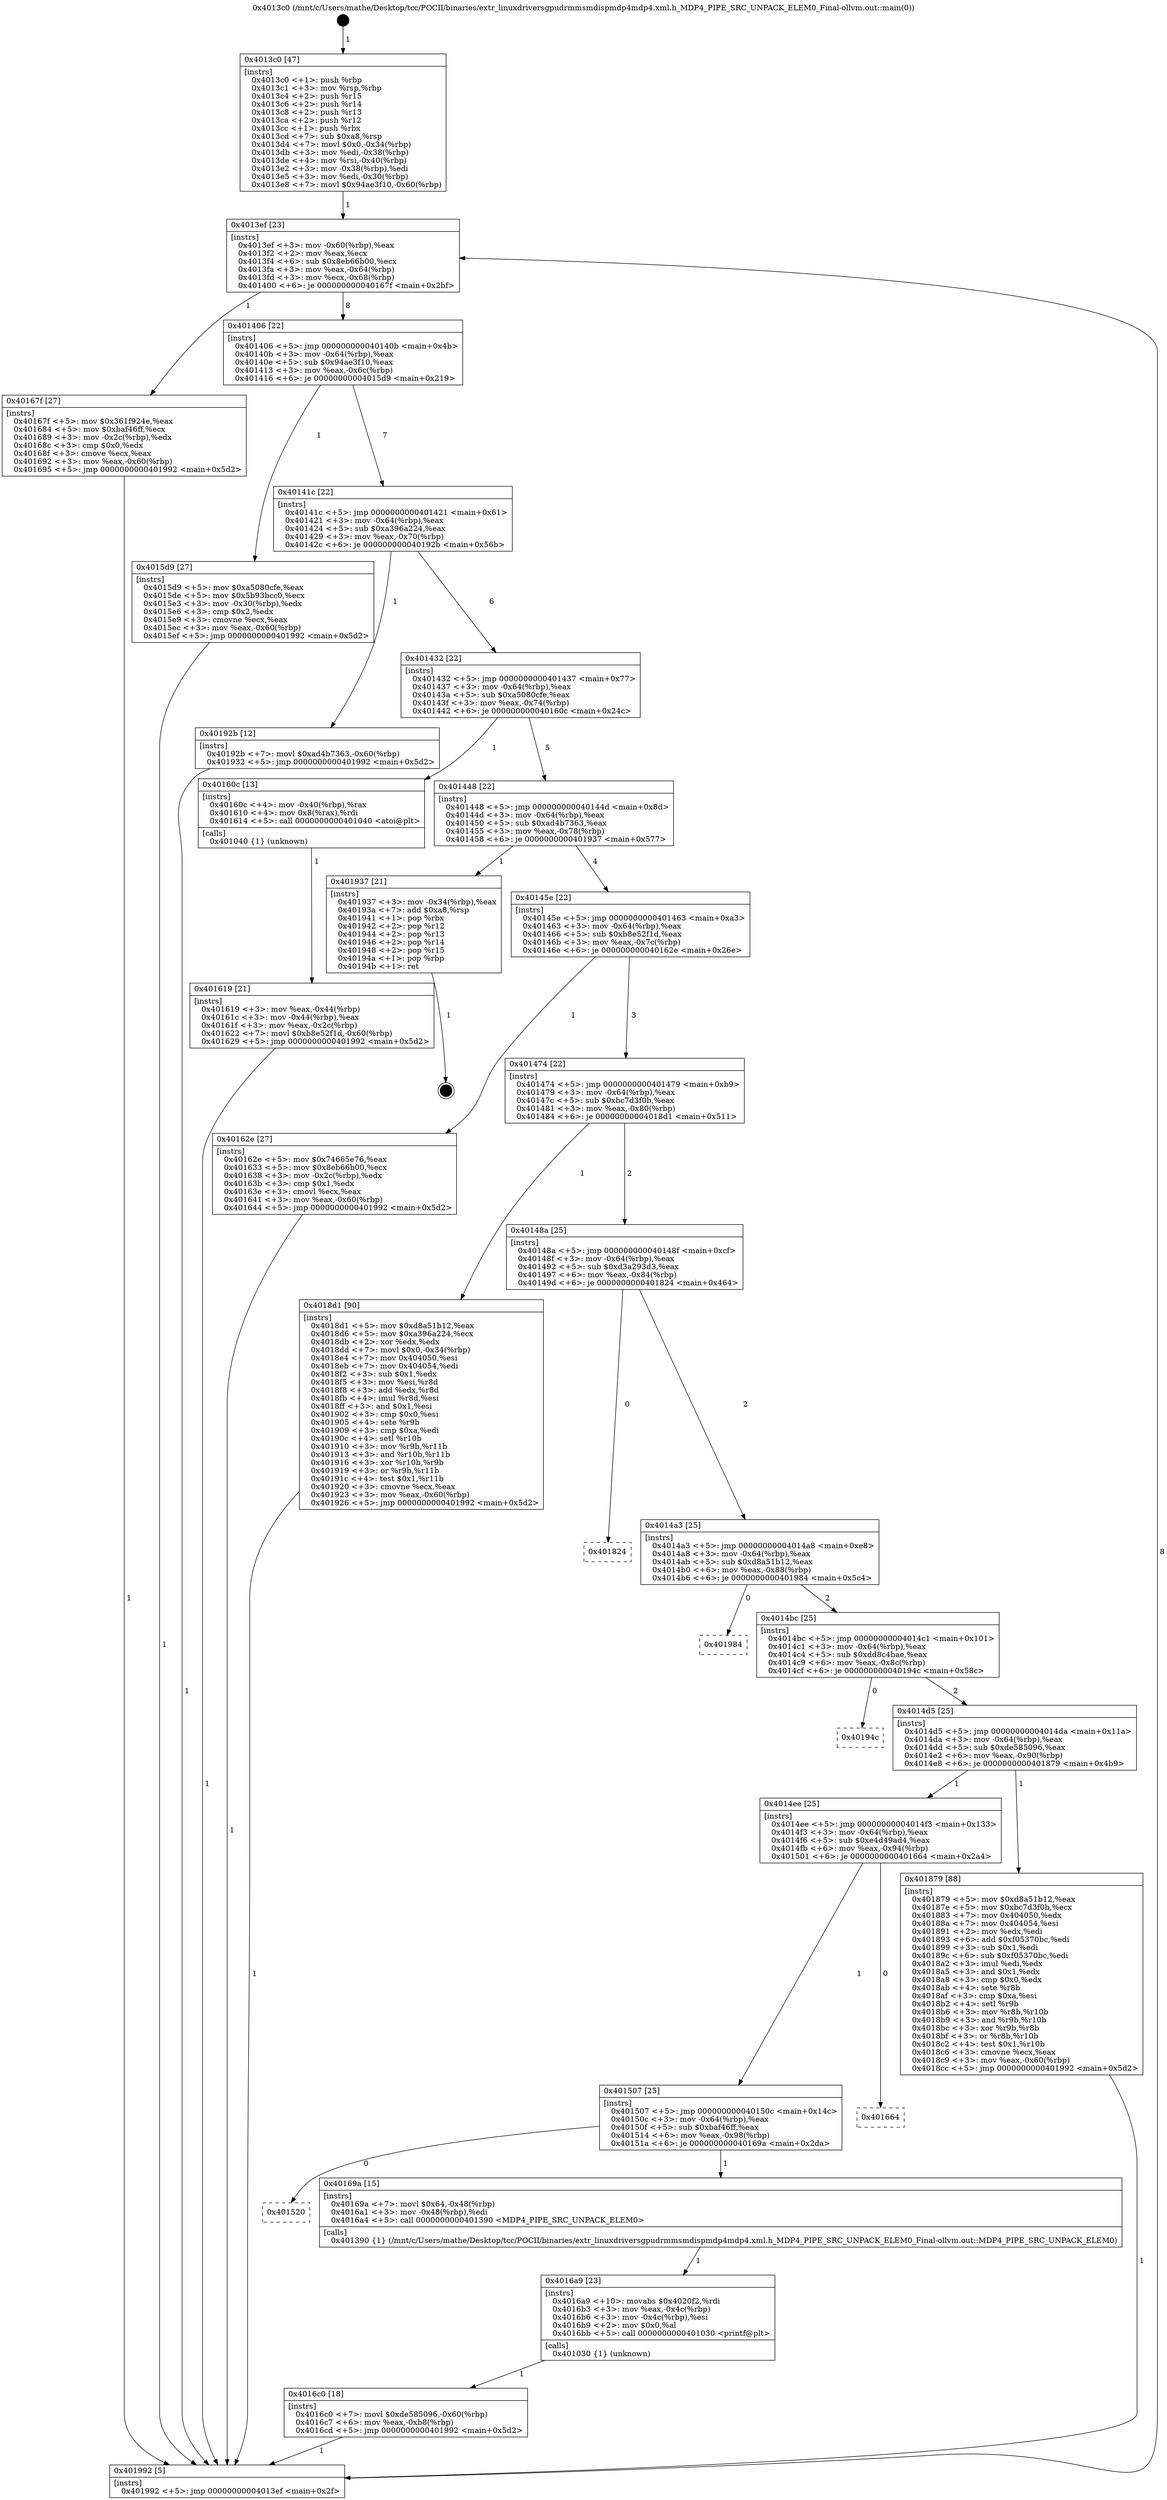 digraph "0x4013c0" {
  label = "0x4013c0 (/mnt/c/Users/mathe/Desktop/tcc/POCII/binaries/extr_linuxdriversgpudrmmsmdispmdp4mdp4.xml.h_MDP4_PIPE_SRC_UNPACK_ELEM0_Final-ollvm.out::main(0))"
  labelloc = "t"
  node[shape=record]

  Entry [label="",width=0.3,height=0.3,shape=circle,fillcolor=black,style=filled]
  "0x4013ef" [label="{
     0x4013ef [23]\l
     | [instrs]\l
     &nbsp;&nbsp;0x4013ef \<+3\>: mov -0x60(%rbp),%eax\l
     &nbsp;&nbsp;0x4013f2 \<+2\>: mov %eax,%ecx\l
     &nbsp;&nbsp;0x4013f4 \<+6\>: sub $0x8eb66b00,%ecx\l
     &nbsp;&nbsp;0x4013fa \<+3\>: mov %eax,-0x64(%rbp)\l
     &nbsp;&nbsp;0x4013fd \<+3\>: mov %ecx,-0x68(%rbp)\l
     &nbsp;&nbsp;0x401400 \<+6\>: je 000000000040167f \<main+0x2bf\>\l
  }"]
  "0x40167f" [label="{
     0x40167f [27]\l
     | [instrs]\l
     &nbsp;&nbsp;0x40167f \<+5\>: mov $0x361f924e,%eax\l
     &nbsp;&nbsp;0x401684 \<+5\>: mov $0xbaf46ff,%ecx\l
     &nbsp;&nbsp;0x401689 \<+3\>: mov -0x2c(%rbp),%edx\l
     &nbsp;&nbsp;0x40168c \<+3\>: cmp $0x0,%edx\l
     &nbsp;&nbsp;0x40168f \<+3\>: cmove %ecx,%eax\l
     &nbsp;&nbsp;0x401692 \<+3\>: mov %eax,-0x60(%rbp)\l
     &nbsp;&nbsp;0x401695 \<+5\>: jmp 0000000000401992 \<main+0x5d2\>\l
  }"]
  "0x401406" [label="{
     0x401406 [22]\l
     | [instrs]\l
     &nbsp;&nbsp;0x401406 \<+5\>: jmp 000000000040140b \<main+0x4b\>\l
     &nbsp;&nbsp;0x40140b \<+3\>: mov -0x64(%rbp),%eax\l
     &nbsp;&nbsp;0x40140e \<+5\>: sub $0x94ae3f10,%eax\l
     &nbsp;&nbsp;0x401413 \<+3\>: mov %eax,-0x6c(%rbp)\l
     &nbsp;&nbsp;0x401416 \<+6\>: je 00000000004015d9 \<main+0x219\>\l
  }"]
  Exit [label="",width=0.3,height=0.3,shape=circle,fillcolor=black,style=filled,peripheries=2]
  "0x4015d9" [label="{
     0x4015d9 [27]\l
     | [instrs]\l
     &nbsp;&nbsp;0x4015d9 \<+5\>: mov $0xa5080cfe,%eax\l
     &nbsp;&nbsp;0x4015de \<+5\>: mov $0x5b93bcc0,%ecx\l
     &nbsp;&nbsp;0x4015e3 \<+3\>: mov -0x30(%rbp),%edx\l
     &nbsp;&nbsp;0x4015e6 \<+3\>: cmp $0x2,%edx\l
     &nbsp;&nbsp;0x4015e9 \<+3\>: cmovne %ecx,%eax\l
     &nbsp;&nbsp;0x4015ec \<+3\>: mov %eax,-0x60(%rbp)\l
     &nbsp;&nbsp;0x4015ef \<+5\>: jmp 0000000000401992 \<main+0x5d2\>\l
  }"]
  "0x40141c" [label="{
     0x40141c [22]\l
     | [instrs]\l
     &nbsp;&nbsp;0x40141c \<+5\>: jmp 0000000000401421 \<main+0x61\>\l
     &nbsp;&nbsp;0x401421 \<+3\>: mov -0x64(%rbp),%eax\l
     &nbsp;&nbsp;0x401424 \<+5\>: sub $0xa396a224,%eax\l
     &nbsp;&nbsp;0x401429 \<+3\>: mov %eax,-0x70(%rbp)\l
     &nbsp;&nbsp;0x40142c \<+6\>: je 000000000040192b \<main+0x56b\>\l
  }"]
  "0x401992" [label="{
     0x401992 [5]\l
     | [instrs]\l
     &nbsp;&nbsp;0x401992 \<+5\>: jmp 00000000004013ef \<main+0x2f\>\l
  }"]
  "0x4013c0" [label="{
     0x4013c0 [47]\l
     | [instrs]\l
     &nbsp;&nbsp;0x4013c0 \<+1\>: push %rbp\l
     &nbsp;&nbsp;0x4013c1 \<+3\>: mov %rsp,%rbp\l
     &nbsp;&nbsp;0x4013c4 \<+2\>: push %r15\l
     &nbsp;&nbsp;0x4013c6 \<+2\>: push %r14\l
     &nbsp;&nbsp;0x4013c8 \<+2\>: push %r13\l
     &nbsp;&nbsp;0x4013ca \<+2\>: push %r12\l
     &nbsp;&nbsp;0x4013cc \<+1\>: push %rbx\l
     &nbsp;&nbsp;0x4013cd \<+7\>: sub $0xa8,%rsp\l
     &nbsp;&nbsp;0x4013d4 \<+7\>: movl $0x0,-0x34(%rbp)\l
     &nbsp;&nbsp;0x4013db \<+3\>: mov %edi,-0x38(%rbp)\l
     &nbsp;&nbsp;0x4013de \<+4\>: mov %rsi,-0x40(%rbp)\l
     &nbsp;&nbsp;0x4013e2 \<+3\>: mov -0x38(%rbp),%edi\l
     &nbsp;&nbsp;0x4013e5 \<+3\>: mov %edi,-0x30(%rbp)\l
     &nbsp;&nbsp;0x4013e8 \<+7\>: movl $0x94ae3f10,-0x60(%rbp)\l
  }"]
  "0x4016c0" [label="{
     0x4016c0 [18]\l
     | [instrs]\l
     &nbsp;&nbsp;0x4016c0 \<+7\>: movl $0xde585096,-0x60(%rbp)\l
     &nbsp;&nbsp;0x4016c7 \<+6\>: mov %eax,-0xb8(%rbp)\l
     &nbsp;&nbsp;0x4016cd \<+5\>: jmp 0000000000401992 \<main+0x5d2\>\l
  }"]
  "0x40192b" [label="{
     0x40192b [12]\l
     | [instrs]\l
     &nbsp;&nbsp;0x40192b \<+7\>: movl $0xad4b7363,-0x60(%rbp)\l
     &nbsp;&nbsp;0x401932 \<+5\>: jmp 0000000000401992 \<main+0x5d2\>\l
  }"]
  "0x401432" [label="{
     0x401432 [22]\l
     | [instrs]\l
     &nbsp;&nbsp;0x401432 \<+5\>: jmp 0000000000401437 \<main+0x77\>\l
     &nbsp;&nbsp;0x401437 \<+3\>: mov -0x64(%rbp),%eax\l
     &nbsp;&nbsp;0x40143a \<+5\>: sub $0xa5080cfe,%eax\l
     &nbsp;&nbsp;0x40143f \<+3\>: mov %eax,-0x74(%rbp)\l
     &nbsp;&nbsp;0x401442 \<+6\>: je 000000000040160c \<main+0x24c\>\l
  }"]
  "0x4016a9" [label="{
     0x4016a9 [23]\l
     | [instrs]\l
     &nbsp;&nbsp;0x4016a9 \<+10\>: movabs $0x4020f2,%rdi\l
     &nbsp;&nbsp;0x4016b3 \<+3\>: mov %eax,-0x4c(%rbp)\l
     &nbsp;&nbsp;0x4016b6 \<+3\>: mov -0x4c(%rbp),%esi\l
     &nbsp;&nbsp;0x4016b9 \<+2\>: mov $0x0,%al\l
     &nbsp;&nbsp;0x4016bb \<+5\>: call 0000000000401030 \<printf@plt\>\l
     | [calls]\l
     &nbsp;&nbsp;0x401030 \{1\} (unknown)\l
  }"]
  "0x40160c" [label="{
     0x40160c [13]\l
     | [instrs]\l
     &nbsp;&nbsp;0x40160c \<+4\>: mov -0x40(%rbp),%rax\l
     &nbsp;&nbsp;0x401610 \<+4\>: mov 0x8(%rax),%rdi\l
     &nbsp;&nbsp;0x401614 \<+5\>: call 0000000000401040 \<atoi@plt\>\l
     | [calls]\l
     &nbsp;&nbsp;0x401040 \{1\} (unknown)\l
  }"]
  "0x401448" [label="{
     0x401448 [22]\l
     | [instrs]\l
     &nbsp;&nbsp;0x401448 \<+5\>: jmp 000000000040144d \<main+0x8d\>\l
     &nbsp;&nbsp;0x40144d \<+3\>: mov -0x64(%rbp),%eax\l
     &nbsp;&nbsp;0x401450 \<+5\>: sub $0xad4b7363,%eax\l
     &nbsp;&nbsp;0x401455 \<+3\>: mov %eax,-0x78(%rbp)\l
     &nbsp;&nbsp;0x401458 \<+6\>: je 0000000000401937 \<main+0x577\>\l
  }"]
  "0x401619" [label="{
     0x401619 [21]\l
     | [instrs]\l
     &nbsp;&nbsp;0x401619 \<+3\>: mov %eax,-0x44(%rbp)\l
     &nbsp;&nbsp;0x40161c \<+3\>: mov -0x44(%rbp),%eax\l
     &nbsp;&nbsp;0x40161f \<+3\>: mov %eax,-0x2c(%rbp)\l
     &nbsp;&nbsp;0x401622 \<+7\>: movl $0xb8e52f1d,-0x60(%rbp)\l
     &nbsp;&nbsp;0x401629 \<+5\>: jmp 0000000000401992 \<main+0x5d2\>\l
  }"]
  "0x401520" [label="{
     0x401520\l
  }", style=dashed]
  "0x401937" [label="{
     0x401937 [21]\l
     | [instrs]\l
     &nbsp;&nbsp;0x401937 \<+3\>: mov -0x34(%rbp),%eax\l
     &nbsp;&nbsp;0x40193a \<+7\>: add $0xa8,%rsp\l
     &nbsp;&nbsp;0x401941 \<+1\>: pop %rbx\l
     &nbsp;&nbsp;0x401942 \<+2\>: pop %r12\l
     &nbsp;&nbsp;0x401944 \<+2\>: pop %r13\l
     &nbsp;&nbsp;0x401946 \<+2\>: pop %r14\l
     &nbsp;&nbsp;0x401948 \<+2\>: pop %r15\l
     &nbsp;&nbsp;0x40194a \<+1\>: pop %rbp\l
     &nbsp;&nbsp;0x40194b \<+1\>: ret\l
  }"]
  "0x40145e" [label="{
     0x40145e [22]\l
     | [instrs]\l
     &nbsp;&nbsp;0x40145e \<+5\>: jmp 0000000000401463 \<main+0xa3\>\l
     &nbsp;&nbsp;0x401463 \<+3\>: mov -0x64(%rbp),%eax\l
     &nbsp;&nbsp;0x401466 \<+5\>: sub $0xb8e52f1d,%eax\l
     &nbsp;&nbsp;0x40146b \<+3\>: mov %eax,-0x7c(%rbp)\l
     &nbsp;&nbsp;0x40146e \<+6\>: je 000000000040162e \<main+0x26e\>\l
  }"]
  "0x40169a" [label="{
     0x40169a [15]\l
     | [instrs]\l
     &nbsp;&nbsp;0x40169a \<+7\>: movl $0x64,-0x48(%rbp)\l
     &nbsp;&nbsp;0x4016a1 \<+3\>: mov -0x48(%rbp),%edi\l
     &nbsp;&nbsp;0x4016a4 \<+5\>: call 0000000000401390 \<MDP4_PIPE_SRC_UNPACK_ELEM0\>\l
     | [calls]\l
     &nbsp;&nbsp;0x401390 \{1\} (/mnt/c/Users/mathe/Desktop/tcc/POCII/binaries/extr_linuxdriversgpudrmmsmdispmdp4mdp4.xml.h_MDP4_PIPE_SRC_UNPACK_ELEM0_Final-ollvm.out::MDP4_PIPE_SRC_UNPACK_ELEM0)\l
  }"]
  "0x40162e" [label="{
     0x40162e [27]\l
     | [instrs]\l
     &nbsp;&nbsp;0x40162e \<+5\>: mov $0x74665e76,%eax\l
     &nbsp;&nbsp;0x401633 \<+5\>: mov $0x8eb66b00,%ecx\l
     &nbsp;&nbsp;0x401638 \<+3\>: mov -0x2c(%rbp),%edx\l
     &nbsp;&nbsp;0x40163b \<+3\>: cmp $0x1,%edx\l
     &nbsp;&nbsp;0x40163e \<+3\>: cmovl %ecx,%eax\l
     &nbsp;&nbsp;0x401641 \<+3\>: mov %eax,-0x60(%rbp)\l
     &nbsp;&nbsp;0x401644 \<+5\>: jmp 0000000000401992 \<main+0x5d2\>\l
  }"]
  "0x401474" [label="{
     0x401474 [22]\l
     | [instrs]\l
     &nbsp;&nbsp;0x401474 \<+5\>: jmp 0000000000401479 \<main+0xb9\>\l
     &nbsp;&nbsp;0x401479 \<+3\>: mov -0x64(%rbp),%eax\l
     &nbsp;&nbsp;0x40147c \<+5\>: sub $0xbc7d3f0b,%eax\l
     &nbsp;&nbsp;0x401481 \<+3\>: mov %eax,-0x80(%rbp)\l
     &nbsp;&nbsp;0x401484 \<+6\>: je 00000000004018d1 \<main+0x511\>\l
  }"]
  "0x401507" [label="{
     0x401507 [25]\l
     | [instrs]\l
     &nbsp;&nbsp;0x401507 \<+5\>: jmp 000000000040150c \<main+0x14c\>\l
     &nbsp;&nbsp;0x40150c \<+3\>: mov -0x64(%rbp),%eax\l
     &nbsp;&nbsp;0x40150f \<+5\>: sub $0xbaf46ff,%eax\l
     &nbsp;&nbsp;0x401514 \<+6\>: mov %eax,-0x98(%rbp)\l
     &nbsp;&nbsp;0x40151a \<+6\>: je 000000000040169a \<main+0x2da\>\l
  }"]
  "0x4018d1" [label="{
     0x4018d1 [90]\l
     | [instrs]\l
     &nbsp;&nbsp;0x4018d1 \<+5\>: mov $0xd8a51b12,%eax\l
     &nbsp;&nbsp;0x4018d6 \<+5\>: mov $0xa396a224,%ecx\l
     &nbsp;&nbsp;0x4018db \<+2\>: xor %edx,%edx\l
     &nbsp;&nbsp;0x4018dd \<+7\>: movl $0x0,-0x34(%rbp)\l
     &nbsp;&nbsp;0x4018e4 \<+7\>: mov 0x404050,%esi\l
     &nbsp;&nbsp;0x4018eb \<+7\>: mov 0x404054,%edi\l
     &nbsp;&nbsp;0x4018f2 \<+3\>: sub $0x1,%edx\l
     &nbsp;&nbsp;0x4018f5 \<+3\>: mov %esi,%r8d\l
     &nbsp;&nbsp;0x4018f8 \<+3\>: add %edx,%r8d\l
     &nbsp;&nbsp;0x4018fb \<+4\>: imul %r8d,%esi\l
     &nbsp;&nbsp;0x4018ff \<+3\>: and $0x1,%esi\l
     &nbsp;&nbsp;0x401902 \<+3\>: cmp $0x0,%esi\l
     &nbsp;&nbsp;0x401905 \<+4\>: sete %r9b\l
     &nbsp;&nbsp;0x401909 \<+3\>: cmp $0xa,%edi\l
     &nbsp;&nbsp;0x40190c \<+4\>: setl %r10b\l
     &nbsp;&nbsp;0x401910 \<+3\>: mov %r9b,%r11b\l
     &nbsp;&nbsp;0x401913 \<+3\>: and %r10b,%r11b\l
     &nbsp;&nbsp;0x401916 \<+3\>: xor %r10b,%r9b\l
     &nbsp;&nbsp;0x401919 \<+3\>: or %r9b,%r11b\l
     &nbsp;&nbsp;0x40191c \<+4\>: test $0x1,%r11b\l
     &nbsp;&nbsp;0x401920 \<+3\>: cmovne %ecx,%eax\l
     &nbsp;&nbsp;0x401923 \<+3\>: mov %eax,-0x60(%rbp)\l
     &nbsp;&nbsp;0x401926 \<+5\>: jmp 0000000000401992 \<main+0x5d2\>\l
  }"]
  "0x40148a" [label="{
     0x40148a [25]\l
     | [instrs]\l
     &nbsp;&nbsp;0x40148a \<+5\>: jmp 000000000040148f \<main+0xcf\>\l
     &nbsp;&nbsp;0x40148f \<+3\>: mov -0x64(%rbp),%eax\l
     &nbsp;&nbsp;0x401492 \<+5\>: sub $0xd3a293d3,%eax\l
     &nbsp;&nbsp;0x401497 \<+6\>: mov %eax,-0x84(%rbp)\l
     &nbsp;&nbsp;0x40149d \<+6\>: je 0000000000401824 \<main+0x464\>\l
  }"]
  "0x401664" [label="{
     0x401664\l
  }", style=dashed]
  "0x401824" [label="{
     0x401824\l
  }", style=dashed]
  "0x4014a3" [label="{
     0x4014a3 [25]\l
     | [instrs]\l
     &nbsp;&nbsp;0x4014a3 \<+5\>: jmp 00000000004014a8 \<main+0xe8\>\l
     &nbsp;&nbsp;0x4014a8 \<+3\>: mov -0x64(%rbp),%eax\l
     &nbsp;&nbsp;0x4014ab \<+5\>: sub $0xd8a51b12,%eax\l
     &nbsp;&nbsp;0x4014b0 \<+6\>: mov %eax,-0x88(%rbp)\l
     &nbsp;&nbsp;0x4014b6 \<+6\>: je 0000000000401984 \<main+0x5c4\>\l
  }"]
  "0x4014ee" [label="{
     0x4014ee [25]\l
     | [instrs]\l
     &nbsp;&nbsp;0x4014ee \<+5\>: jmp 00000000004014f3 \<main+0x133\>\l
     &nbsp;&nbsp;0x4014f3 \<+3\>: mov -0x64(%rbp),%eax\l
     &nbsp;&nbsp;0x4014f6 \<+5\>: sub $0xe4d49ad4,%eax\l
     &nbsp;&nbsp;0x4014fb \<+6\>: mov %eax,-0x94(%rbp)\l
     &nbsp;&nbsp;0x401501 \<+6\>: je 0000000000401664 \<main+0x2a4\>\l
  }"]
  "0x401984" [label="{
     0x401984\l
  }", style=dashed]
  "0x4014bc" [label="{
     0x4014bc [25]\l
     | [instrs]\l
     &nbsp;&nbsp;0x4014bc \<+5\>: jmp 00000000004014c1 \<main+0x101\>\l
     &nbsp;&nbsp;0x4014c1 \<+3\>: mov -0x64(%rbp),%eax\l
     &nbsp;&nbsp;0x4014c4 \<+5\>: sub $0xdd8c4bae,%eax\l
     &nbsp;&nbsp;0x4014c9 \<+6\>: mov %eax,-0x8c(%rbp)\l
     &nbsp;&nbsp;0x4014cf \<+6\>: je 000000000040194c \<main+0x58c\>\l
  }"]
  "0x401879" [label="{
     0x401879 [88]\l
     | [instrs]\l
     &nbsp;&nbsp;0x401879 \<+5\>: mov $0xd8a51b12,%eax\l
     &nbsp;&nbsp;0x40187e \<+5\>: mov $0xbc7d3f0b,%ecx\l
     &nbsp;&nbsp;0x401883 \<+7\>: mov 0x404050,%edx\l
     &nbsp;&nbsp;0x40188a \<+7\>: mov 0x404054,%esi\l
     &nbsp;&nbsp;0x401891 \<+2\>: mov %edx,%edi\l
     &nbsp;&nbsp;0x401893 \<+6\>: add $0xf05370bc,%edi\l
     &nbsp;&nbsp;0x401899 \<+3\>: sub $0x1,%edi\l
     &nbsp;&nbsp;0x40189c \<+6\>: sub $0xf05370bc,%edi\l
     &nbsp;&nbsp;0x4018a2 \<+3\>: imul %edi,%edx\l
     &nbsp;&nbsp;0x4018a5 \<+3\>: and $0x1,%edx\l
     &nbsp;&nbsp;0x4018a8 \<+3\>: cmp $0x0,%edx\l
     &nbsp;&nbsp;0x4018ab \<+4\>: sete %r8b\l
     &nbsp;&nbsp;0x4018af \<+3\>: cmp $0xa,%esi\l
     &nbsp;&nbsp;0x4018b2 \<+4\>: setl %r9b\l
     &nbsp;&nbsp;0x4018b6 \<+3\>: mov %r8b,%r10b\l
     &nbsp;&nbsp;0x4018b9 \<+3\>: and %r9b,%r10b\l
     &nbsp;&nbsp;0x4018bc \<+3\>: xor %r9b,%r8b\l
     &nbsp;&nbsp;0x4018bf \<+3\>: or %r8b,%r10b\l
     &nbsp;&nbsp;0x4018c2 \<+4\>: test $0x1,%r10b\l
     &nbsp;&nbsp;0x4018c6 \<+3\>: cmovne %ecx,%eax\l
     &nbsp;&nbsp;0x4018c9 \<+3\>: mov %eax,-0x60(%rbp)\l
     &nbsp;&nbsp;0x4018cc \<+5\>: jmp 0000000000401992 \<main+0x5d2\>\l
  }"]
  "0x40194c" [label="{
     0x40194c\l
  }", style=dashed]
  "0x4014d5" [label="{
     0x4014d5 [25]\l
     | [instrs]\l
     &nbsp;&nbsp;0x4014d5 \<+5\>: jmp 00000000004014da \<main+0x11a\>\l
     &nbsp;&nbsp;0x4014da \<+3\>: mov -0x64(%rbp),%eax\l
     &nbsp;&nbsp;0x4014dd \<+5\>: sub $0xde585096,%eax\l
     &nbsp;&nbsp;0x4014e2 \<+6\>: mov %eax,-0x90(%rbp)\l
     &nbsp;&nbsp;0x4014e8 \<+6\>: je 0000000000401879 \<main+0x4b9\>\l
  }"]
  Entry -> "0x4013c0" [label=" 1"]
  "0x4013ef" -> "0x40167f" [label=" 1"]
  "0x4013ef" -> "0x401406" [label=" 8"]
  "0x401937" -> Exit [label=" 1"]
  "0x401406" -> "0x4015d9" [label=" 1"]
  "0x401406" -> "0x40141c" [label=" 7"]
  "0x4015d9" -> "0x401992" [label=" 1"]
  "0x4013c0" -> "0x4013ef" [label=" 1"]
  "0x401992" -> "0x4013ef" [label=" 8"]
  "0x40192b" -> "0x401992" [label=" 1"]
  "0x40141c" -> "0x40192b" [label=" 1"]
  "0x40141c" -> "0x401432" [label=" 6"]
  "0x4018d1" -> "0x401992" [label=" 1"]
  "0x401432" -> "0x40160c" [label=" 1"]
  "0x401432" -> "0x401448" [label=" 5"]
  "0x40160c" -> "0x401619" [label=" 1"]
  "0x401619" -> "0x401992" [label=" 1"]
  "0x401879" -> "0x401992" [label=" 1"]
  "0x401448" -> "0x401937" [label=" 1"]
  "0x401448" -> "0x40145e" [label=" 4"]
  "0x4016c0" -> "0x401992" [label=" 1"]
  "0x40145e" -> "0x40162e" [label=" 1"]
  "0x40145e" -> "0x401474" [label=" 3"]
  "0x40162e" -> "0x401992" [label=" 1"]
  "0x40167f" -> "0x401992" [label=" 1"]
  "0x4016a9" -> "0x4016c0" [label=" 1"]
  "0x401474" -> "0x4018d1" [label=" 1"]
  "0x401474" -> "0x40148a" [label=" 2"]
  "0x401507" -> "0x401520" [label=" 0"]
  "0x40148a" -> "0x401824" [label=" 0"]
  "0x40148a" -> "0x4014a3" [label=" 2"]
  "0x401507" -> "0x40169a" [label=" 1"]
  "0x4014a3" -> "0x401984" [label=" 0"]
  "0x4014a3" -> "0x4014bc" [label=" 2"]
  "0x4014ee" -> "0x401507" [label=" 1"]
  "0x4014bc" -> "0x40194c" [label=" 0"]
  "0x4014bc" -> "0x4014d5" [label=" 2"]
  "0x4014ee" -> "0x401664" [label=" 0"]
  "0x4014d5" -> "0x401879" [label=" 1"]
  "0x4014d5" -> "0x4014ee" [label=" 1"]
  "0x40169a" -> "0x4016a9" [label=" 1"]
}
